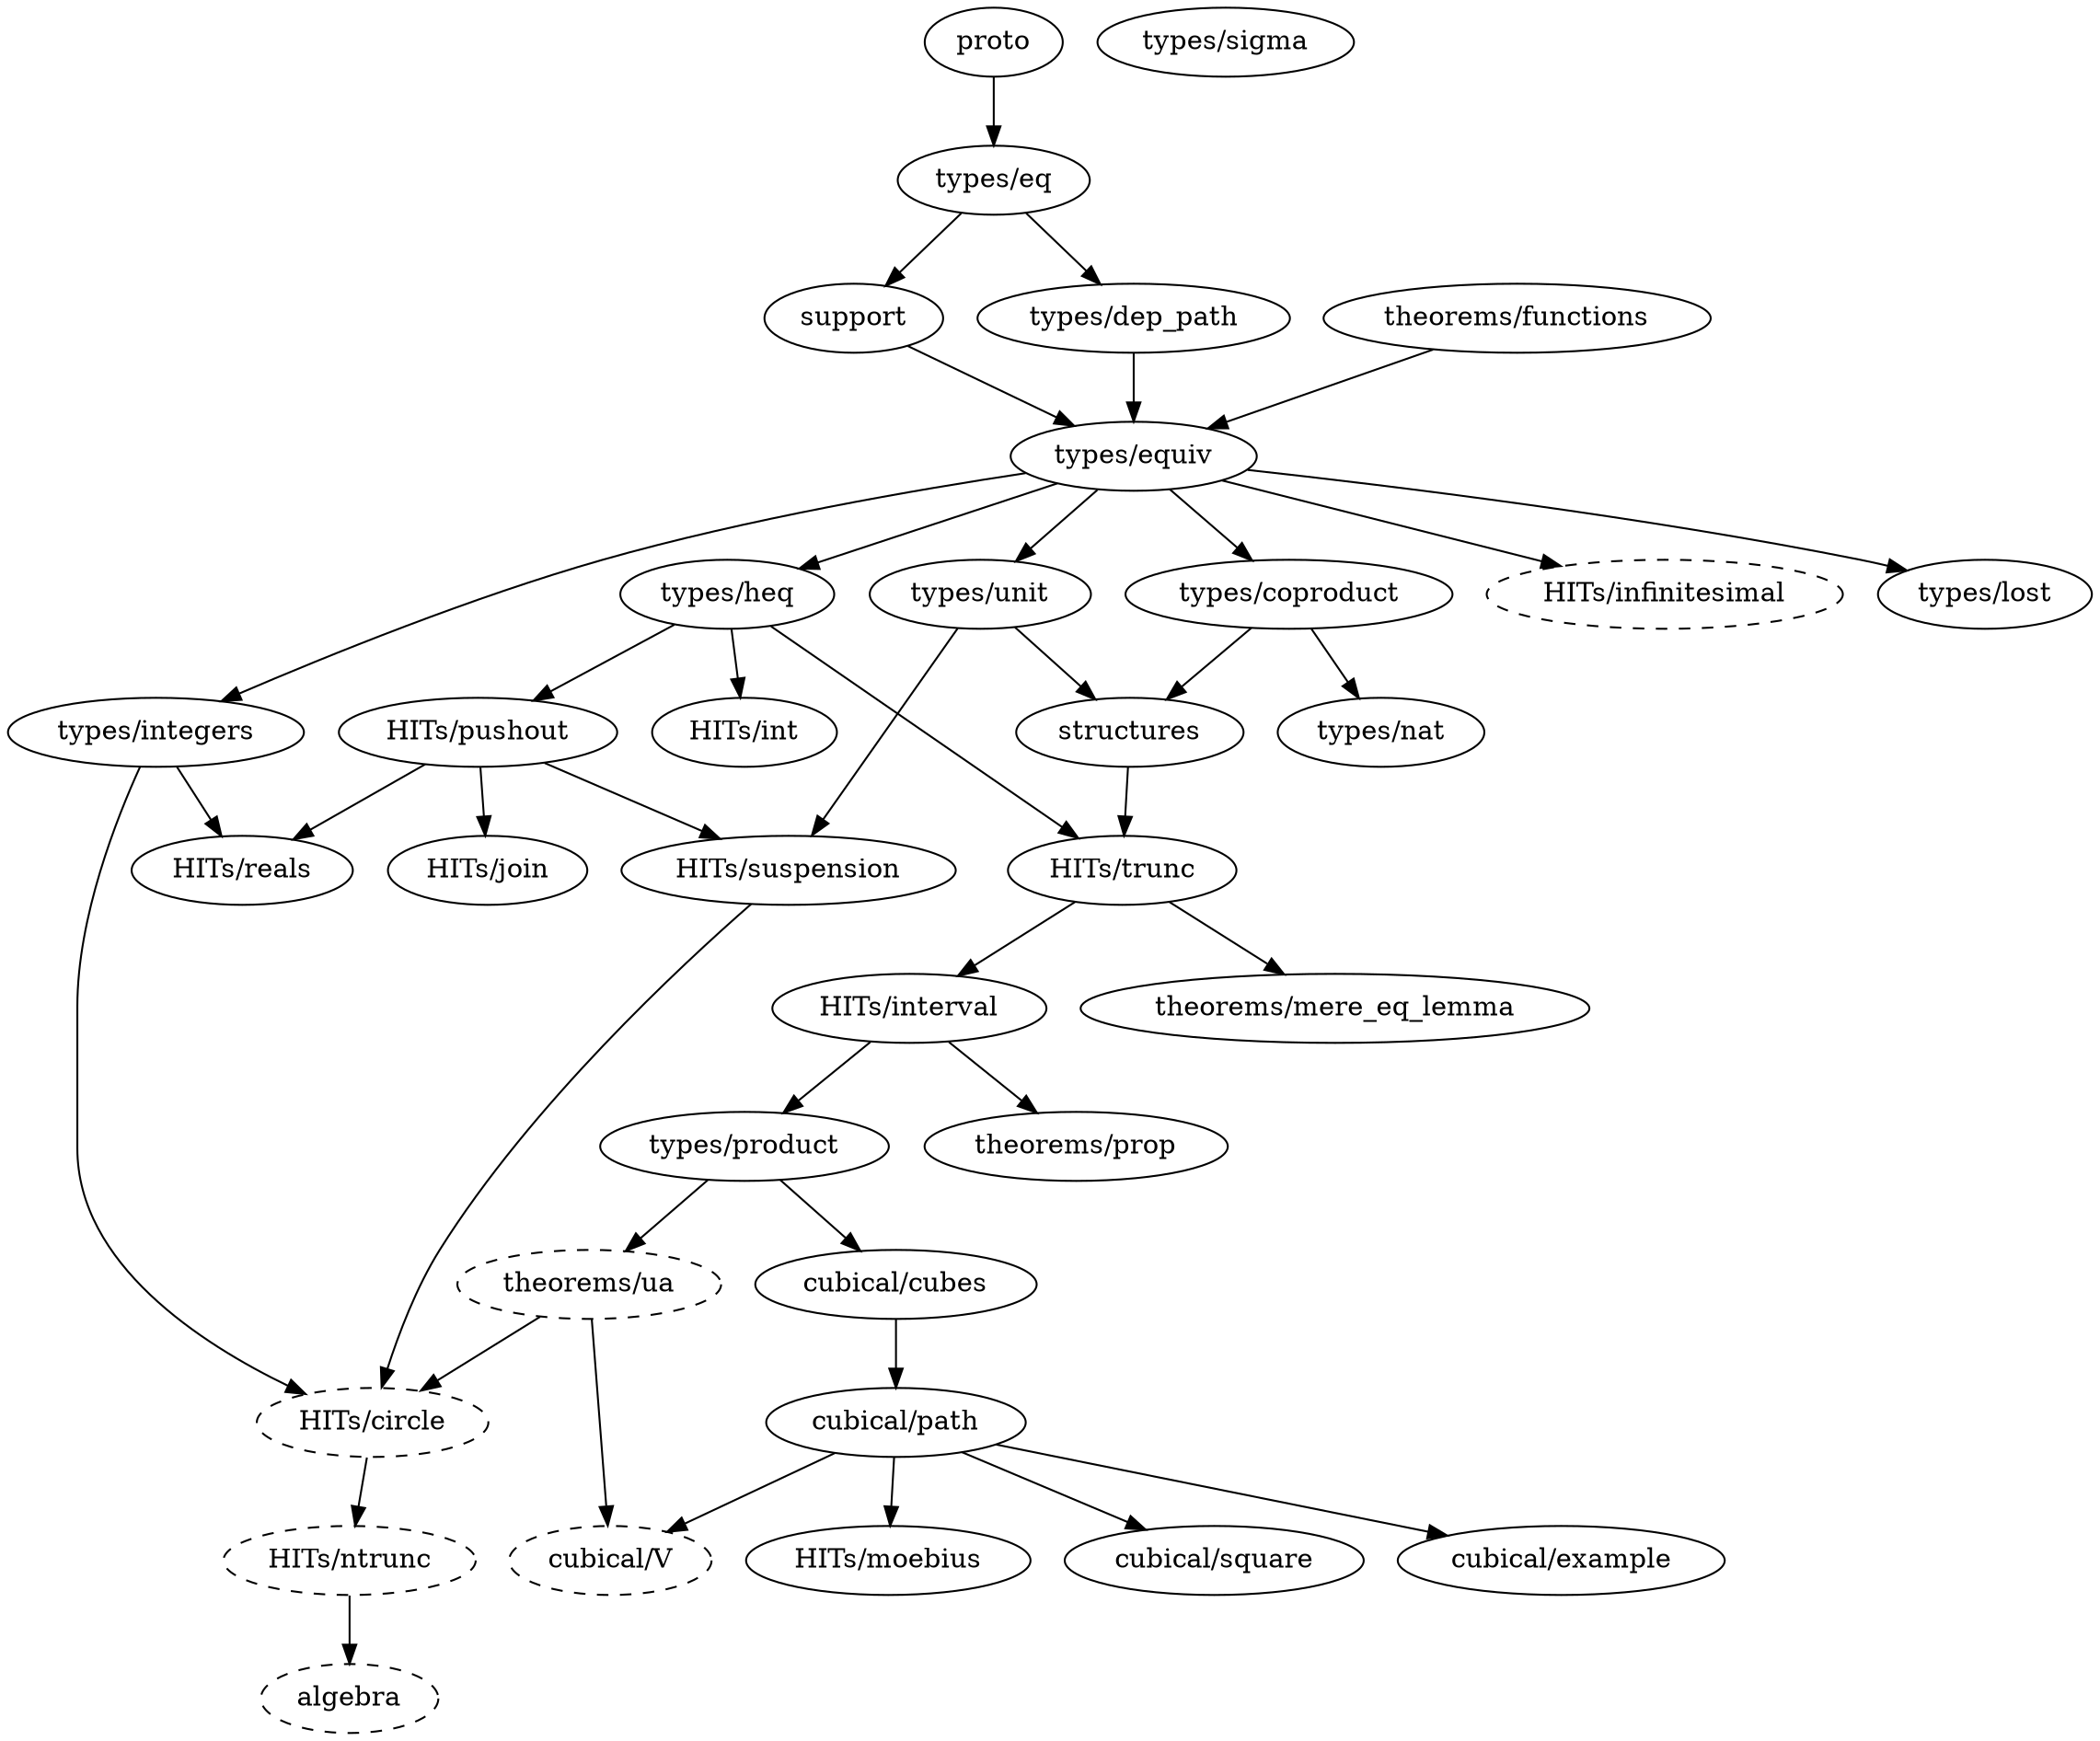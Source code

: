 digraph dependency_map {
  proto -> "types/eq"

  algebra [style=dashed]
  "HITs/ntrunc" -> algebra

  "HITs/circle" [style=dashed]
  "types/integers" -> "HITs/circle"
  "HITs/suspension" -> "HITs/circle"
  "theorems/ua" -> "HITs/circle"

  "HITs/infinitesimal" [style=dashed]
  "types/equiv" -> "HITs/infinitesimal"

  "types/equiv" -> "types/coproduct"
  "types/eq" -> "types/dep_path"

  "types/product" -> "cubical/cubes"
  "cubical/cubes" -> "cubical/path"
  "cubical/path" -> "cubical/square"
  "cubical/path" -> "cubical/example"

  "cubical/V" [style=dashed]
  "theorems/ua" -> "cubical/V"
  "cubical/path" -> "cubical/V"

  "types/equiv" -> "types/heq"
  "types/equiv" -> "types/integers"

  "types/dep_path" -> "types/equiv"
  support -> "types/equiv"
  "theorems/functions" -> "types/equiv"

  "types/heq" -> "HITs/int"

  "HITs/trunc" -> "HITs/interval"

  "HITs/pushout" -> "HITs/join"

  "cubical/path" -> "HITs/moebius"

  "HITs/trunc" -> "theorems/mere_eq_lemma"

  "HITs/ntrunc" [style=dashed]
  "HITs/circle" -> "HITs/ntrunc"

  "HITs/interval" -> "types/product"

  "HITs/interval" -> "theorems/prop"

  "types/heq" -> "HITs/pushout"

  "HITs/pushout" -> "HITs/reals"
  "types/integers" -> "HITs/reals"

  "types/unit" -> structures
  "types/coproduct" -> structures

  "types/eq" -> support

  "HITs/pushout" -> "HITs/suspension"
  "types/unit" -> "HITs/suspension"

  structures -> "HITs/trunc"
  "types/heq" -> "HITs/trunc"

  "theorems/ua" [style=dashed]
  "types/product" -> "theorems/ua"

  "types/equiv" -> "types/unit"

  "types/coproduct" -> "types/nat"

  "types/equiv" -> "types/lost"

  "types/sigma"
}